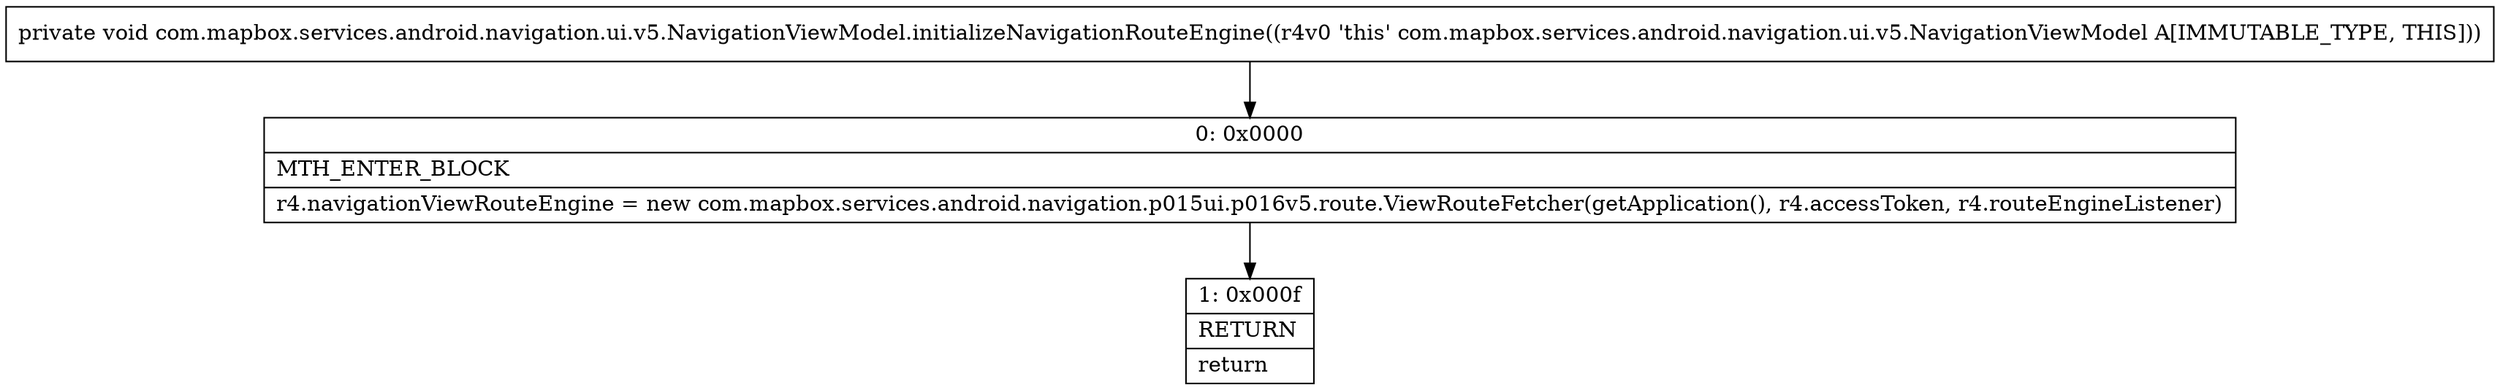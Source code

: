 digraph "CFG forcom.mapbox.services.android.navigation.ui.v5.NavigationViewModel.initializeNavigationRouteEngine()V" {
Node_0 [shape=record,label="{0\:\ 0x0000|MTH_ENTER_BLOCK\l|r4.navigationViewRouteEngine = new com.mapbox.services.android.navigation.p015ui.p016v5.route.ViewRouteFetcher(getApplication(), r4.accessToken, r4.routeEngineListener)\l}"];
Node_1 [shape=record,label="{1\:\ 0x000f|RETURN\l|return\l}"];
MethodNode[shape=record,label="{private void com.mapbox.services.android.navigation.ui.v5.NavigationViewModel.initializeNavigationRouteEngine((r4v0 'this' com.mapbox.services.android.navigation.ui.v5.NavigationViewModel A[IMMUTABLE_TYPE, THIS])) }"];
MethodNode -> Node_0;
Node_0 -> Node_1;
}

